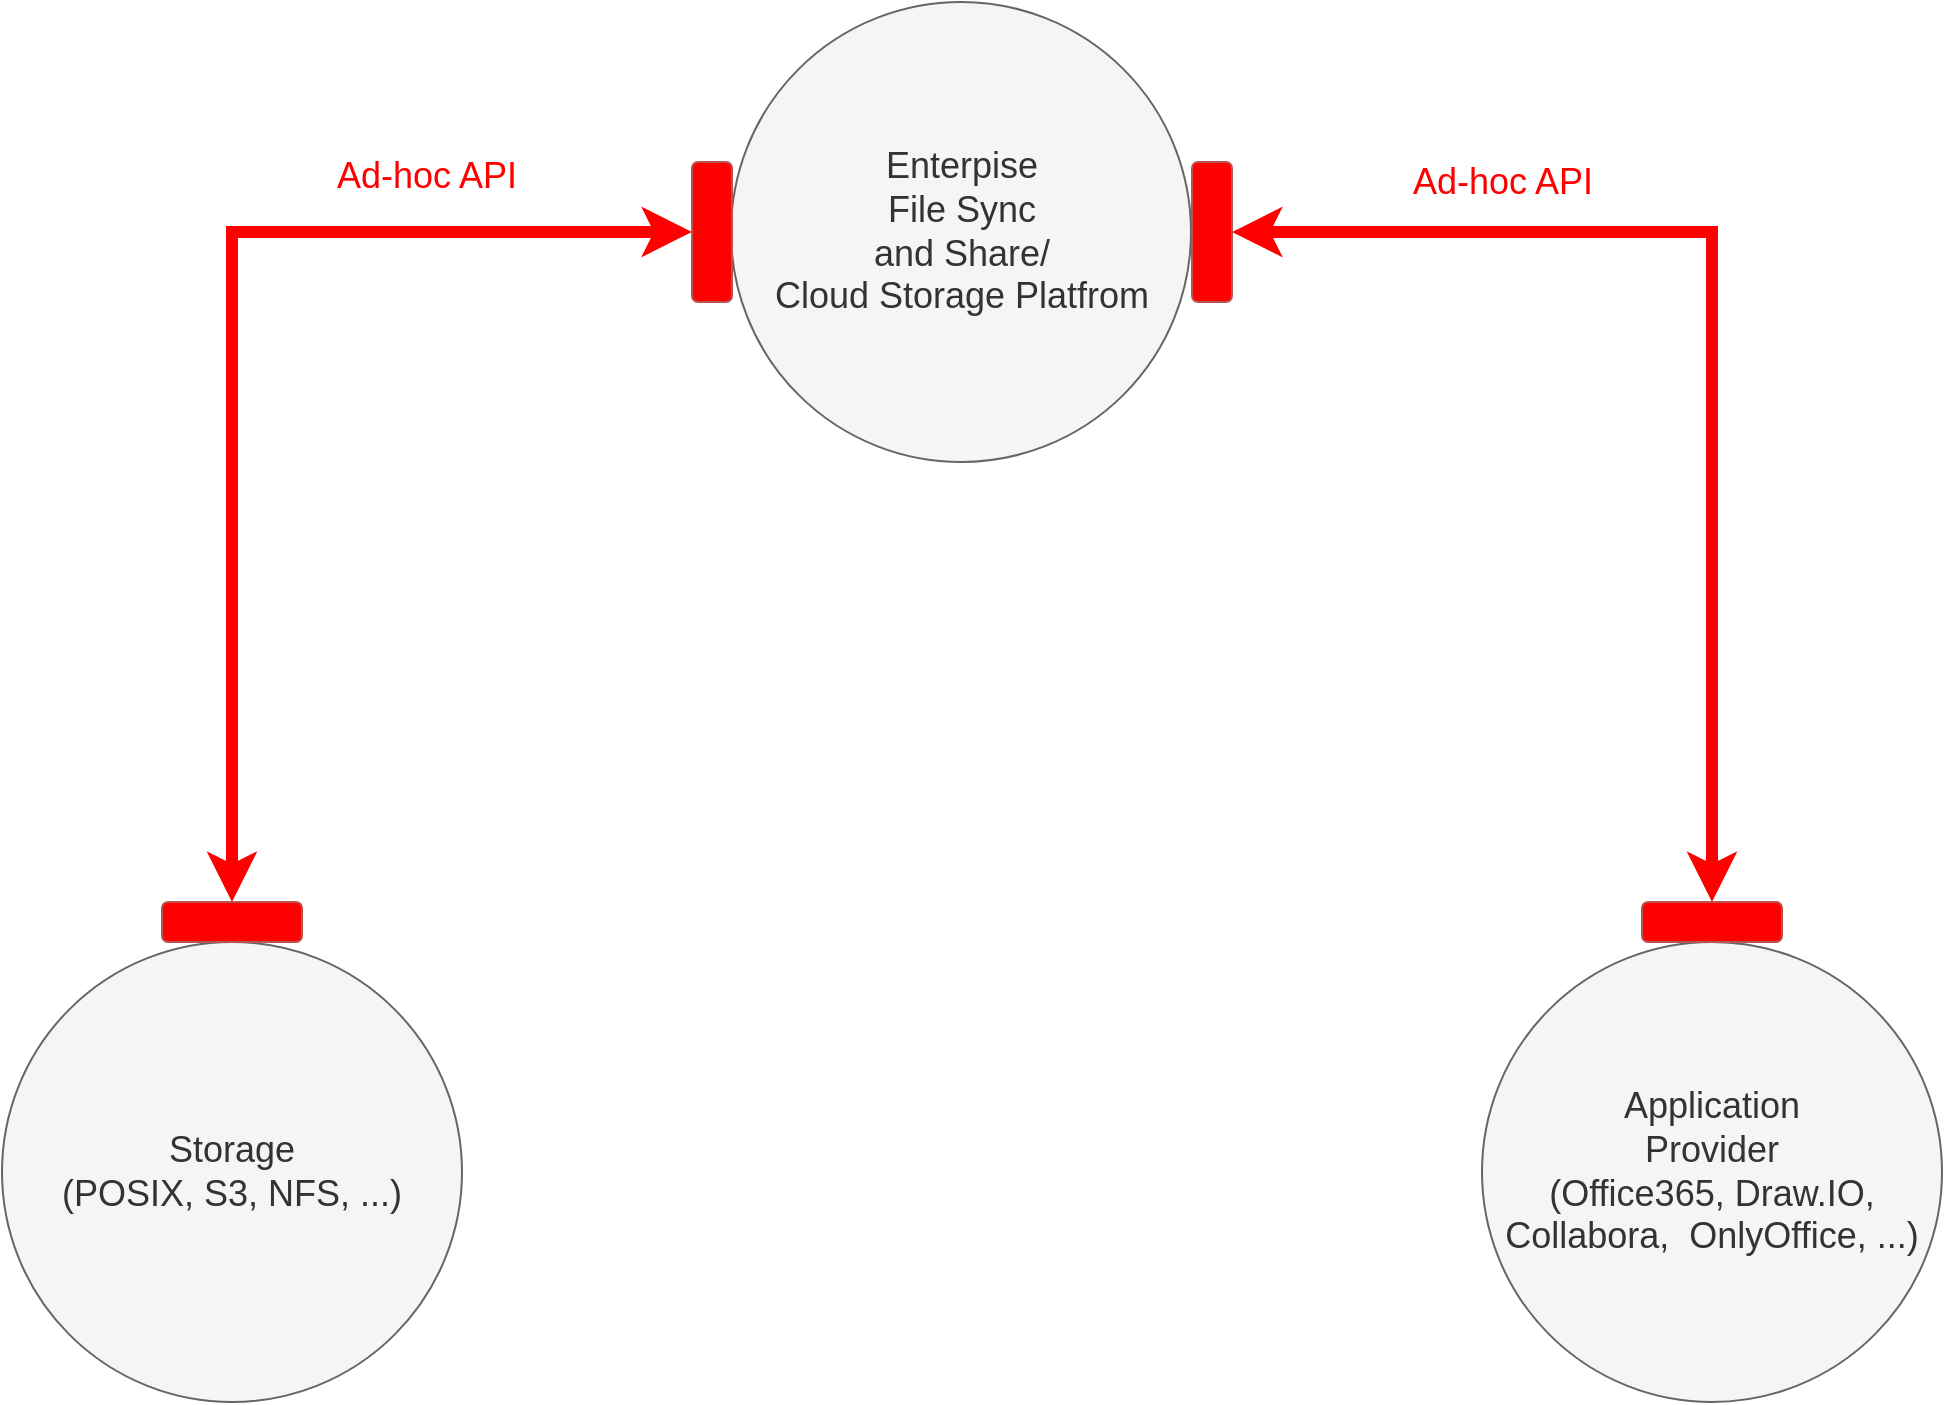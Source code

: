 <mxfile version="11.2.5" type="device" pages="1"><diagram id="OQ77yBGI1ojjs5omx-xV" name="Page-1"><mxGraphModel dx="1296" dy="1179" grid="1" gridSize="10" guides="1" tooltips="1" connect="1" arrows="1" fold="1" page="1" pageScale="1" pageWidth="1100" pageHeight="850" math="0" shadow="0"><root><mxCell id="0"/><mxCell id="1" parent="0"/><mxCell id="l9akvVjYEzPvyc0ez8lo-2" value="&lt;font style=&quot;font-size: 18px&quot;&gt;Storage&lt;br&gt;(POSIX, S3, NFS, ...)&lt;br&gt;&lt;/font&gt;" style="ellipse;whiteSpace=wrap;html=1;aspect=fixed;fillColor=#f5f5f5;strokeColor=#666666;fontColor=#333333;" vertex="1" parent="1"><mxGeometry x="70" y="510" width="230" height="230" as="geometry"/></mxCell><mxCell id="l9akvVjYEzPvyc0ez8lo-4" value="&lt;font style=&quot;font-size: 18px&quot;&gt;Application&lt;br&gt;Provider&lt;br&gt;(Office365, Draw.IO, Collabora,&amp;nbsp; OnlyOffice, ...)&lt;br&gt;&lt;/font&gt;" style="ellipse;whiteSpace=wrap;html=1;aspect=fixed;fillColor=#f5f5f5;strokeColor=#666666;fontColor=#333333;" vertex="1" parent="1"><mxGeometry x="810" y="510" width="230" height="230" as="geometry"/></mxCell><mxCell id="l9akvVjYEzPvyc0ez8lo-5" value="&lt;font style=&quot;font-size: 18px&quot;&gt;Enterpise&lt;br&gt;File Sync&lt;br&gt;and Share/&lt;br&gt;Cloud Storage Platfrom&lt;/font&gt;" style="ellipse;whiteSpace=wrap;html=1;aspect=fixed;fillColor=#f5f5f5;strokeColor=#666666;fontColor=#333333;" vertex="1" parent="1"><mxGeometry x="434.5" y="40" width="230" height="230" as="geometry"/></mxCell><mxCell id="l9akvVjYEzPvyc0ez8lo-15" style="edgeStyle=orthogonalEdgeStyle;rounded=0;orthogonalLoop=1;jettySize=auto;html=1;startArrow=classic;startFill=1;strokeWidth=6;strokeColor=#FF0000;" edge="1" parent="1" source="l9akvVjYEzPvyc0ez8lo-10" target="l9akvVjYEzPvyc0ez8lo-12"><mxGeometry relative="1" as="geometry"/></mxCell><mxCell id="l9akvVjYEzPvyc0ez8lo-10" value="" style="rounded=1;whiteSpace=wrap;html=1;rotation=90;fillColor=#FF0000;strokeColor=#b85450;" vertex="1" parent="1"><mxGeometry x="390" y="145" width="70" height="20" as="geometry"/></mxCell><mxCell id="l9akvVjYEzPvyc0ez8lo-12" value="" style="rounded=1;whiteSpace=wrap;html=1;rotation=-180;fillColor=#FF0000;strokeColor=#b85450;" vertex="1" parent="1"><mxGeometry x="150" y="490" width="70" height="20" as="geometry"/></mxCell><mxCell id="l9akvVjYEzPvyc0ez8lo-16" style="edgeStyle=orthogonalEdgeStyle;rounded=0;orthogonalLoop=1;jettySize=auto;html=1;entryX=0.5;entryY=1;entryDx=0;entryDy=0;startArrow=classic;startFill=1;strokeColor=#FF0000;strokeWidth=6;" edge="1" parent="1" source="l9akvVjYEzPvyc0ez8lo-13" target="l9akvVjYEzPvyc0ez8lo-14"><mxGeometry relative="1" as="geometry"/></mxCell><mxCell id="l9akvVjYEzPvyc0ez8lo-17" value="&lt;font style=&quot;font-size: 18px&quot; color=&quot;#ff0000&quot;&gt;Ad-hoc API&lt;/font&gt;" style="text;html=1;resizable=0;points=[];align=center;verticalAlign=middle;labelBackgroundColor=#ffffff;" vertex="1" connectable="0" parent="l9akvVjYEzPvyc0ez8lo-16"><mxGeometry x="-0.64" y="2" relative="1" as="geometry"><mxPoint x="31.5" y="-23" as="offset"/></mxGeometry></mxCell><mxCell id="l9akvVjYEzPvyc0ez8lo-13" value="" style="rounded=1;whiteSpace=wrap;html=1;rotation=90;fillColor=#FF0000;strokeColor=#b85450;" vertex="1" parent="1"><mxGeometry x="640" y="145" width="70" height="20" as="geometry"/></mxCell><mxCell id="l9akvVjYEzPvyc0ez8lo-14" value="" style="rounded=1;whiteSpace=wrap;html=1;rotation=-180;fillColor=#FF0000;strokeColor=#b85450;" vertex="1" parent="1"><mxGeometry x="890" y="490" width="70" height="20" as="geometry"/></mxCell><mxCell id="l9akvVjYEzPvyc0ez8lo-18" value="&lt;font style=&quot;font-size: 18px&quot; color=&quot;#ff0000&quot;&gt;Ad-hoc API&lt;/font&gt;" style="text;html=1;resizable=0;points=[];align=center;verticalAlign=middle;labelBackgroundColor=#ffffff;" vertex="1" connectable="0" parent="1"><mxGeometry x="200.03" y="140.053" as="geometry"><mxPoint x="81.5" y="-13" as="offset"/></mxGeometry></mxCell></root></mxGraphModel></diagram></mxfile>
